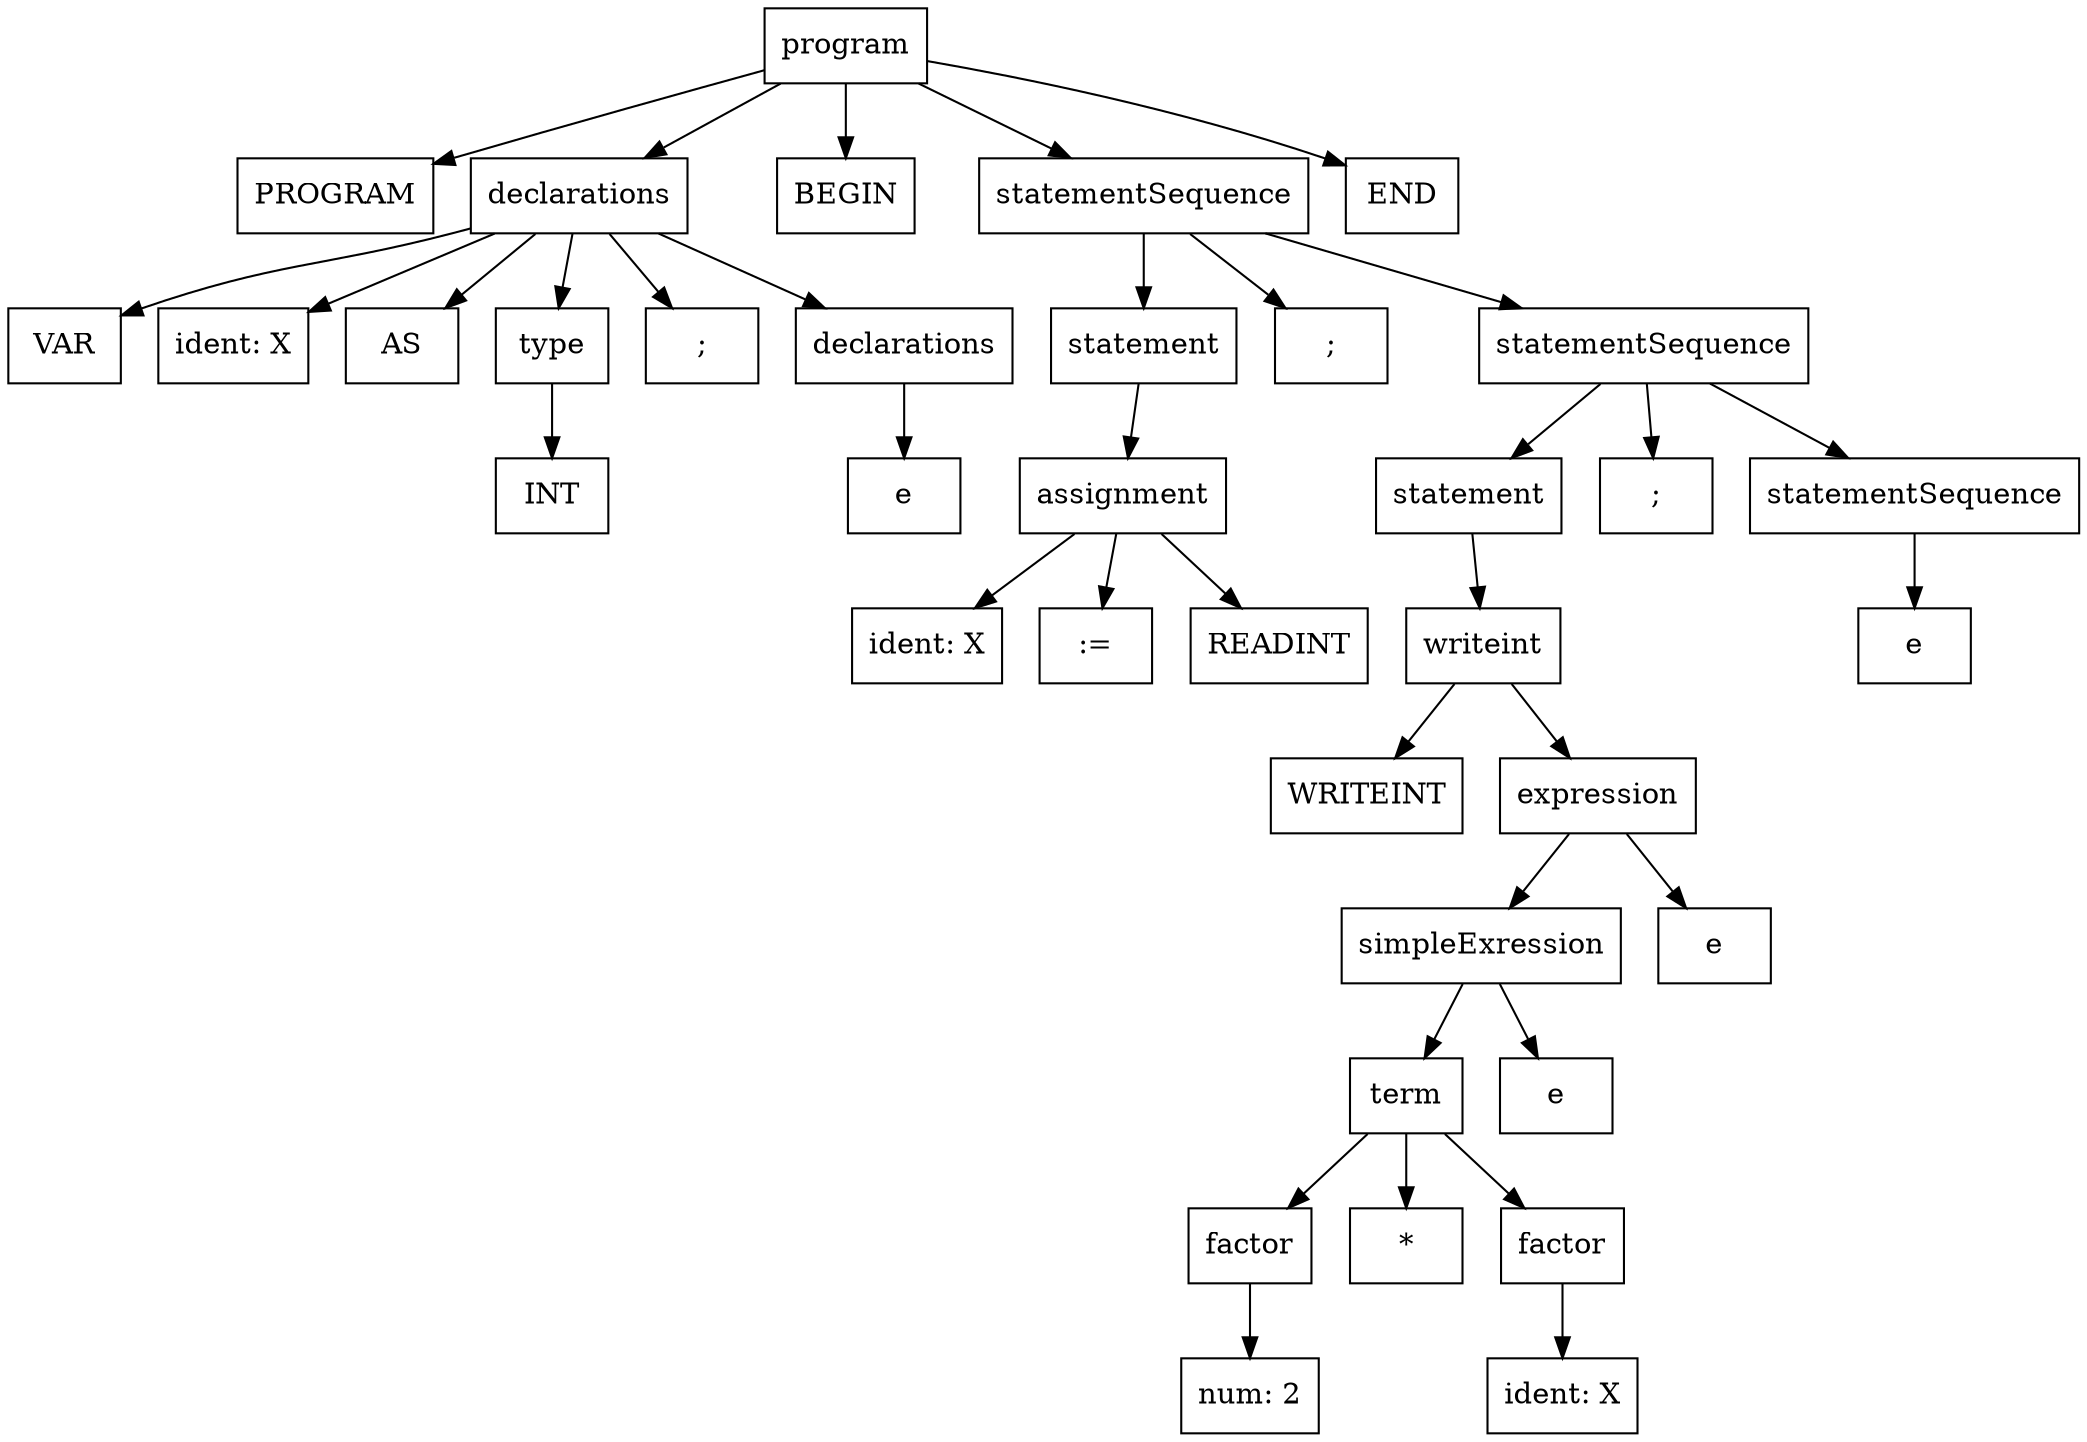 digraph parseTree {
  ordering=out;
  node [shape = box, style = filled];
  n1 [label="program",fillcolor="/x11/white",shape=box]
  n2 [label="PROGRAM",fillcolor="/x11/white",shape=box]
  n1 -> n2
  n3 [label="declarations",fillcolor="/x11/white",shape=box]
  n1 -> n3
  n4 [label="VAR",fillcolor="/x11/white",shape=box]
  n3 -> n4
  n5 [label="ident: X",fillcolor="/x11/white",shape=box]
  n3 -> n5
  n6 [label="AS",fillcolor="/x11/white",shape=box]
  n3 -> n6
  n7 [label="type",fillcolor="/x11/white",shape=box]
  n3 -> n7
  n8 [label="INT",fillcolor="/x11/white",shape=box]
  n7 -> n8
  n9 [label=";",fillcolor="/x11/white",shape=box]
  n3 -> n9
  n10 [label="declarations",fillcolor="/x11/white",shape=box]
  n3 -> n10
  n11 [label="e",fillcolor="/x11/white",shape=box]
  n10 -> n11
  n12 [label="BEGIN",fillcolor="/x11/white",shape=box]
  n1 -> n12
  n13 [label="statementSequence",fillcolor="/x11/white",shape=box]
  n1 -> n13
  n14 [label="statement",fillcolor="/x11/white",shape=box]
  n13 -> n14
  n15 [label="assignment",fillcolor="/x11/white",shape=box]
  n14 -> n15
  n16 [label="ident: X",fillcolor="/x11/white",shape=box]
  n15 -> n16
  n17 [label=":=",fillcolor="/x11/white",shape=box]
  n15 -> n17
  n18 [label="READINT",fillcolor="/x11/white",shape=box]
  n15 -> n18
  n19 [label=";",fillcolor="/x11/white",shape=box]
  n13 -> n19
  n20 [label="statementSequence",fillcolor="/x11/white",shape=box]
  n13 -> n20
  n21 [label="statement",fillcolor="/x11/white",shape=box]
  n20 -> n21
  n22 [label="writeint",fillcolor="/x11/white",shape=box]
  n21 -> n22
  n23 [label="WRITEINT",fillcolor="/x11/white",shape=box]
  n22 -> n23
  n24 [label="expression",fillcolor="/x11/white",shape=box]
  n22 -> n24
  n25 [label="simpleExression",fillcolor="/x11/white",shape=box]
  n24 -> n25
  n26 [label="term",fillcolor="/x11/white",shape=box]
  n25 -> n26
  n27 [label="factor",fillcolor="/x11/white",shape=box]
  n26 -> n27
  n28 [label="num: 2",fillcolor="/x11/white",shape=box]
  n27 -> n28
  n29 [label="*",fillcolor="/x11/white",shape=box]
  n26 -> n29
  n30 [label="factor",fillcolor="/x11/white",shape=box]
  n26 -> n30
  n31 [label="ident: X",fillcolor="/x11/white",shape=box]
  n30 -> n31
  n32 [label="e",fillcolor="/x11/white",shape=box]
  n25 -> n32
  n33 [label="e",fillcolor="/x11/white",shape=box]
  n24 -> n33
  n34 [label=";",fillcolor="/x11/white",shape=box]
  n20 -> n34
  n35 [label="statementSequence",fillcolor="/x11/white",shape=box]
  n20 -> n35
  n36 [label="e",fillcolor="/x11/white",shape=box]
  n35 -> n36
  n37 [label="END",fillcolor="/x11/white",shape=box]
  n1 -> n37
}
